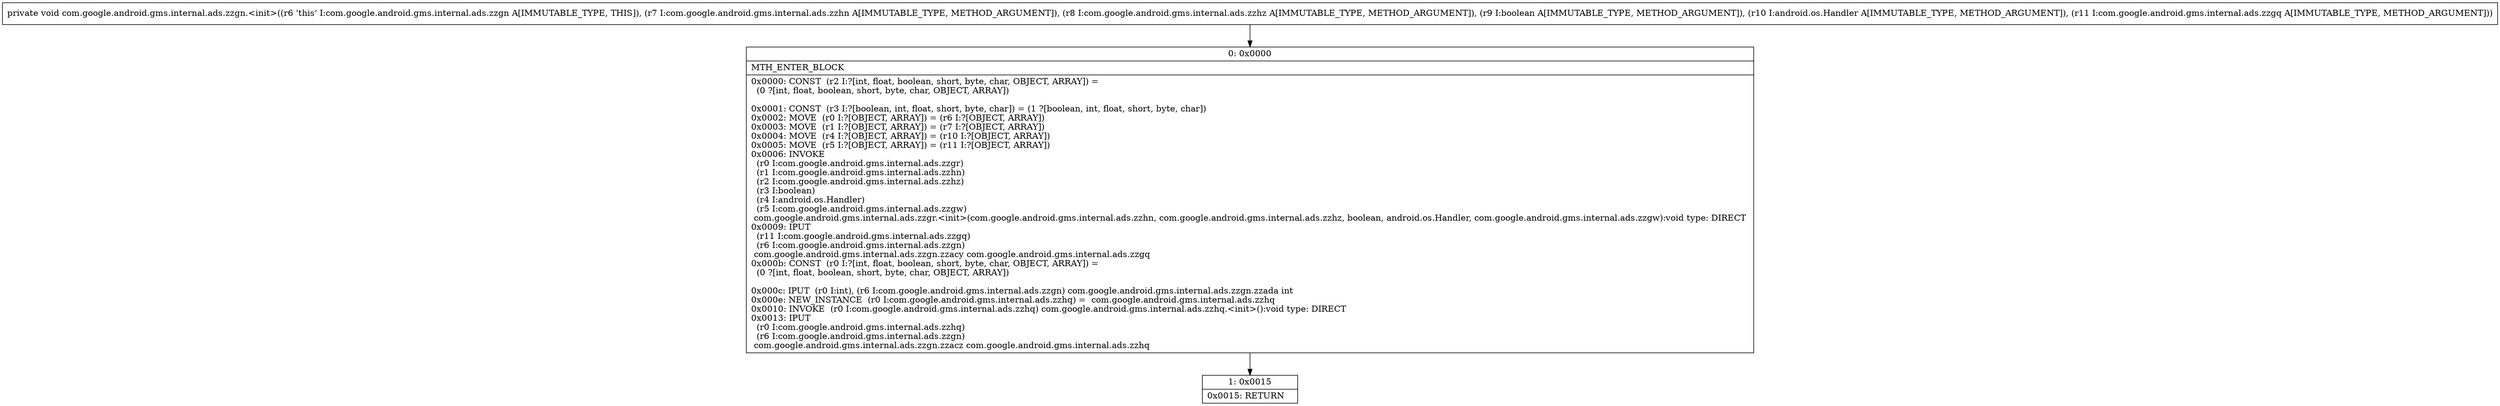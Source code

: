 digraph "CFG forcom.google.android.gms.internal.ads.zzgn.\<init\>(Lcom\/google\/android\/gms\/internal\/ads\/zzhn;Lcom\/google\/android\/gms\/internal\/ads\/zzhz;ZLandroid\/os\/Handler;Lcom\/google\/android\/gms\/internal\/ads\/zzgq;)V" {
Node_0 [shape=record,label="{0\:\ 0x0000|MTH_ENTER_BLOCK\l|0x0000: CONST  (r2 I:?[int, float, boolean, short, byte, char, OBJECT, ARRAY]) = \l  (0 ?[int, float, boolean, short, byte, char, OBJECT, ARRAY])\l \l0x0001: CONST  (r3 I:?[boolean, int, float, short, byte, char]) = (1 ?[boolean, int, float, short, byte, char]) \l0x0002: MOVE  (r0 I:?[OBJECT, ARRAY]) = (r6 I:?[OBJECT, ARRAY]) \l0x0003: MOVE  (r1 I:?[OBJECT, ARRAY]) = (r7 I:?[OBJECT, ARRAY]) \l0x0004: MOVE  (r4 I:?[OBJECT, ARRAY]) = (r10 I:?[OBJECT, ARRAY]) \l0x0005: MOVE  (r5 I:?[OBJECT, ARRAY]) = (r11 I:?[OBJECT, ARRAY]) \l0x0006: INVOKE  \l  (r0 I:com.google.android.gms.internal.ads.zzgr)\l  (r1 I:com.google.android.gms.internal.ads.zzhn)\l  (r2 I:com.google.android.gms.internal.ads.zzhz)\l  (r3 I:boolean)\l  (r4 I:android.os.Handler)\l  (r5 I:com.google.android.gms.internal.ads.zzgw)\l com.google.android.gms.internal.ads.zzgr.\<init\>(com.google.android.gms.internal.ads.zzhn, com.google.android.gms.internal.ads.zzhz, boolean, android.os.Handler, com.google.android.gms.internal.ads.zzgw):void type: DIRECT \l0x0009: IPUT  \l  (r11 I:com.google.android.gms.internal.ads.zzgq)\l  (r6 I:com.google.android.gms.internal.ads.zzgn)\l com.google.android.gms.internal.ads.zzgn.zzacy com.google.android.gms.internal.ads.zzgq \l0x000b: CONST  (r0 I:?[int, float, boolean, short, byte, char, OBJECT, ARRAY]) = \l  (0 ?[int, float, boolean, short, byte, char, OBJECT, ARRAY])\l \l0x000c: IPUT  (r0 I:int), (r6 I:com.google.android.gms.internal.ads.zzgn) com.google.android.gms.internal.ads.zzgn.zzada int \l0x000e: NEW_INSTANCE  (r0 I:com.google.android.gms.internal.ads.zzhq) =  com.google.android.gms.internal.ads.zzhq \l0x0010: INVOKE  (r0 I:com.google.android.gms.internal.ads.zzhq) com.google.android.gms.internal.ads.zzhq.\<init\>():void type: DIRECT \l0x0013: IPUT  \l  (r0 I:com.google.android.gms.internal.ads.zzhq)\l  (r6 I:com.google.android.gms.internal.ads.zzgn)\l com.google.android.gms.internal.ads.zzgn.zzacz com.google.android.gms.internal.ads.zzhq \l}"];
Node_1 [shape=record,label="{1\:\ 0x0015|0x0015: RETURN   \l}"];
MethodNode[shape=record,label="{private void com.google.android.gms.internal.ads.zzgn.\<init\>((r6 'this' I:com.google.android.gms.internal.ads.zzgn A[IMMUTABLE_TYPE, THIS]), (r7 I:com.google.android.gms.internal.ads.zzhn A[IMMUTABLE_TYPE, METHOD_ARGUMENT]), (r8 I:com.google.android.gms.internal.ads.zzhz A[IMMUTABLE_TYPE, METHOD_ARGUMENT]), (r9 I:boolean A[IMMUTABLE_TYPE, METHOD_ARGUMENT]), (r10 I:android.os.Handler A[IMMUTABLE_TYPE, METHOD_ARGUMENT]), (r11 I:com.google.android.gms.internal.ads.zzgq A[IMMUTABLE_TYPE, METHOD_ARGUMENT])) }"];
MethodNode -> Node_0;
Node_0 -> Node_1;
}

